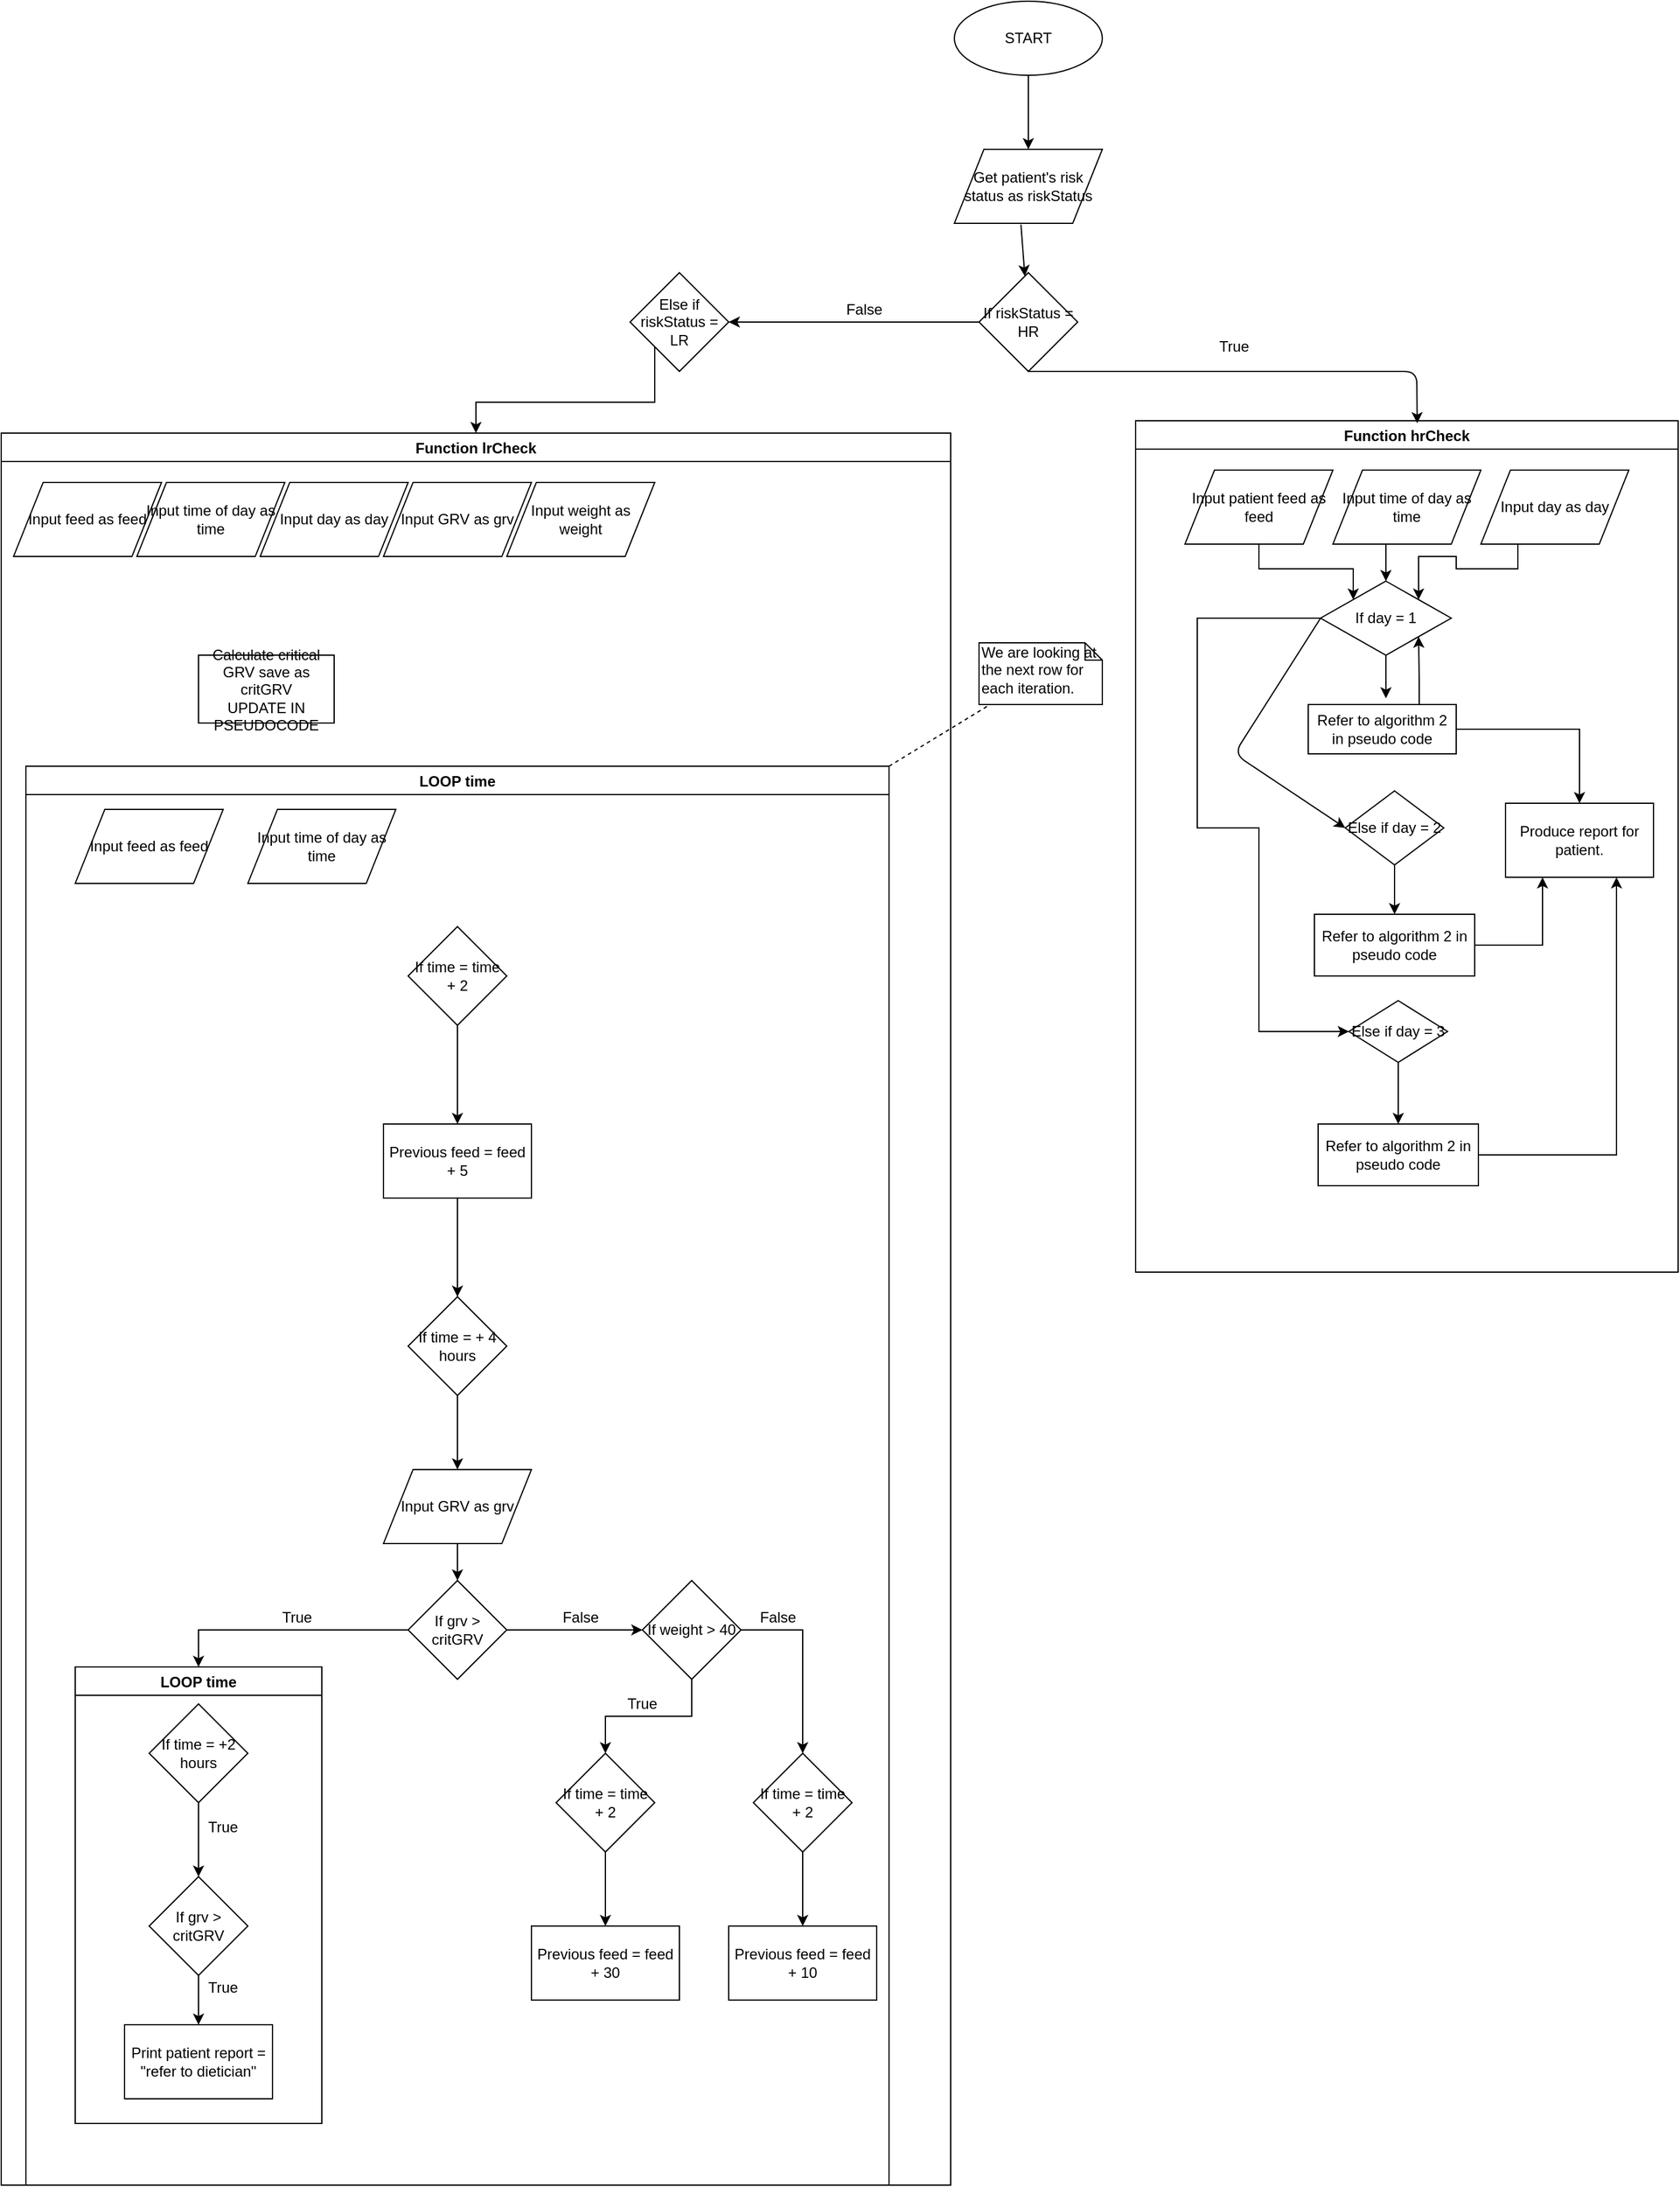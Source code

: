 <mxfile version="12.7.9" type="device"><diagram id="C5RBs43oDa-KdzZeNtuy" name="Page-1"><mxGraphModel dx="2249" dy="772" grid="1" gridSize="10" guides="1" tooltips="1" connect="1" arrows="1" fold="1" page="1" pageScale="1" pageWidth="827" pageHeight="1169" math="0" shadow="0"><root><mxCell id="WIyWlLk6GJQsqaUBKTNV-0"/><mxCell id="WIyWlLk6GJQsqaUBKTNV-1" parent="WIyWlLk6GJQsqaUBKTNV-0"/><mxCell id="mkg-h_tqtPTonH-50F9G-0" value="START" style="ellipse;whiteSpace=wrap;html=1;" parent="WIyWlLk6GJQsqaUBKTNV-1" vertex="1"><mxGeometry x="353" y="50" width="120" height="60" as="geometry"/></mxCell><mxCell id="mkg-h_tqtPTonH-50F9G-1" value="Get patient's risk status as riskStatus" style="shape=parallelogram;perimeter=parallelogramPerimeter;whiteSpace=wrap;html=1;" parent="WIyWlLk6GJQsqaUBKTNV-1" vertex="1"><mxGeometry x="353" y="170" width="120" height="60" as="geometry"/></mxCell><mxCell id="mkg-h_tqtPTonH-50F9G-2" value="" style="endArrow=classic;html=1;entryX=0.5;entryY=0;entryDx=0;entryDy=0;" parent="WIyWlLk6GJQsqaUBKTNV-1" source="mkg-h_tqtPTonH-50F9G-0" target="mkg-h_tqtPTonH-50F9G-1" edge="1"><mxGeometry width="50" height="50" relative="1" as="geometry"><mxPoint x="340" y="270" as="sourcePoint"/><mxPoint x="400" y="140" as="targetPoint"/></mxGeometry></mxCell><mxCell id="mkg-h_tqtPTonH-50F9G-3" value="If riskStatus = HR" style="rhombus;whiteSpace=wrap;html=1;" parent="WIyWlLk6GJQsqaUBKTNV-1" vertex="1"><mxGeometry x="373" y="270" width="80" height="80" as="geometry"/></mxCell><mxCell id="cBOBdkckyFNKxuJ2HhrZ-23" style="edgeStyle=orthogonalEdgeStyle;rounded=0;orthogonalLoop=1;jettySize=auto;html=1;exitX=0;exitY=1;exitDx=0;exitDy=0;" edge="1" parent="WIyWlLk6GJQsqaUBKTNV-1" source="mkg-h_tqtPTonH-50F9G-4" target="cBOBdkckyFNKxuJ2HhrZ-0"><mxGeometry relative="1" as="geometry"/></mxCell><mxCell id="mkg-h_tqtPTonH-50F9G-4" value="Else if riskStatus = LR" style="rhombus;whiteSpace=wrap;html=1;" parent="WIyWlLk6GJQsqaUBKTNV-1" vertex="1"><mxGeometry x="90" y="270" width="80" height="80" as="geometry"/></mxCell><mxCell id="mkg-h_tqtPTonH-50F9G-6" value="False" style="text;html=1;strokeColor=none;fillColor=none;align=center;verticalAlign=middle;whiteSpace=wrap;rounded=0;" parent="WIyWlLk6GJQsqaUBKTNV-1" vertex="1"><mxGeometry x="260" y="290" width="40" height="20" as="geometry"/></mxCell><mxCell id="mkg-h_tqtPTonH-50F9G-7" value="" style="endArrow=classic;html=1;exitX=0;exitY=0.5;exitDx=0;exitDy=0;" parent="WIyWlLk6GJQsqaUBKTNV-1" source="mkg-h_tqtPTonH-50F9G-3" target="mkg-h_tqtPTonH-50F9G-4" edge="1"><mxGeometry width="50" height="50" relative="1" as="geometry"><mxPoint x="413" y="350" as="sourcePoint"/><mxPoint x="413" y="400" as="targetPoint"/></mxGeometry></mxCell><mxCell id="mkg-h_tqtPTonH-50F9G-9" value="" style="endArrow=classic;html=1;exitX=0.45;exitY=1.017;exitDx=0;exitDy=0;exitPerimeter=0;" parent="WIyWlLk6GJQsqaUBKTNV-1" source="mkg-h_tqtPTonH-50F9G-1" target="mkg-h_tqtPTonH-50F9G-3" edge="1"><mxGeometry width="50" height="50" relative="1" as="geometry"><mxPoint x="270" y="560" as="sourcePoint"/><mxPoint x="320" y="510" as="targetPoint"/></mxGeometry></mxCell><mxCell id="mkg-h_tqtPTonH-50F9G-11" value="Function hrCheck" style="swimlane;" parent="WIyWlLk6GJQsqaUBKTNV-1" vertex="1"><mxGeometry x="500" y="390" width="440" height="690" as="geometry"><mxRectangle x="210" y="420" width="130" height="23" as="alternateBounds"/></mxGeometry></mxCell><mxCell id="HJg3ob6l5H8S-8j6q5Gc-4" style="edgeStyle=orthogonalEdgeStyle;rounded=0;orthogonalLoop=1;jettySize=auto;html=1;entryX=0;entryY=0;entryDx=0;entryDy=0;" parent="mkg-h_tqtPTonH-50F9G-11" source="mkg-h_tqtPTonH-50F9G-13" target="mkg-h_tqtPTonH-50F9G-24" edge="1"><mxGeometry relative="1" as="geometry"/></mxCell><mxCell id="mkg-h_tqtPTonH-50F9G-13" value="Input patient feed as feed" style="shape=parallelogram;perimeter=parallelogramPerimeter;whiteSpace=wrap;html=1;" parent="mkg-h_tqtPTonH-50F9G-11" vertex="1"><mxGeometry x="40" y="40" width="120" height="60" as="geometry"/></mxCell><mxCell id="HJg3ob6l5H8S-8j6q5Gc-5" style="edgeStyle=orthogonalEdgeStyle;rounded=0;orthogonalLoop=1;jettySize=auto;html=1;exitX=0.5;exitY=1;exitDx=0;exitDy=0;entryX=0.5;entryY=0;entryDx=0;entryDy=0;" parent="mkg-h_tqtPTonH-50F9G-11" source="mkg-h_tqtPTonH-50F9G-14" target="mkg-h_tqtPTonH-50F9G-24" edge="1"><mxGeometry relative="1" as="geometry"/></mxCell><mxCell id="mkg-h_tqtPTonH-50F9G-14" value="Input time of day as time" style="shape=parallelogram;perimeter=parallelogramPerimeter;whiteSpace=wrap;html=1;" parent="mkg-h_tqtPTonH-50F9G-11" vertex="1"><mxGeometry x="160" y="40" width="120" height="60" as="geometry"/></mxCell><mxCell id="HJg3ob6l5H8S-8j6q5Gc-0" value="" style="edgeStyle=orthogonalEdgeStyle;rounded=0;orthogonalLoop=1;jettySize=auto;html=1;" parent="mkg-h_tqtPTonH-50F9G-11" source="mkg-h_tqtPTonH-50F9G-24" edge="1"><mxGeometry relative="1" as="geometry"><mxPoint x="203" y="225" as="targetPoint"/></mxGeometry></mxCell><mxCell id="HJg3ob6l5H8S-8j6q5Gc-13" style="edgeStyle=orthogonalEdgeStyle;rounded=0;orthogonalLoop=1;jettySize=auto;html=1;entryX=0;entryY=0.5;entryDx=0;entryDy=0;" parent="mkg-h_tqtPTonH-50F9G-11" source="mkg-h_tqtPTonH-50F9G-24" target="HJg3ob6l5H8S-8j6q5Gc-10" edge="1"><mxGeometry relative="1" as="geometry"><Array as="points"><mxPoint x="50" y="160"/><mxPoint x="50" y="330"/><mxPoint x="100" y="330"/><mxPoint x="100" y="495"/></Array></mxGeometry></mxCell><mxCell id="mkg-h_tqtPTonH-50F9G-24" value="If day = 1" style="rhombus;whiteSpace=wrap;html=1;" parent="mkg-h_tqtPTonH-50F9G-11" vertex="1"><mxGeometry x="150" y="130" width="106" height="60" as="geometry"/></mxCell><mxCell id="HJg3ob6l5H8S-8j6q5Gc-6" style="edgeStyle=orthogonalEdgeStyle;rounded=0;orthogonalLoop=1;jettySize=auto;html=1;exitX=0.25;exitY=1;exitDx=0;exitDy=0;entryX=1;entryY=0;entryDx=0;entryDy=0;" parent="mkg-h_tqtPTonH-50F9G-11" source="mkg-h_tqtPTonH-50F9G-25" target="mkg-h_tqtPTonH-50F9G-24" edge="1"><mxGeometry relative="1" as="geometry"/></mxCell><mxCell id="mkg-h_tqtPTonH-50F9G-25" value="Input day as day" style="shape=parallelogram;perimeter=parallelogramPerimeter;whiteSpace=wrap;html=1;" parent="mkg-h_tqtPTonH-50F9G-11" vertex="1"><mxGeometry x="280" y="40" width="120" height="60" as="geometry"/></mxCell><mxCell id="HJg3ob6l5H8S-8j6q5Gc-7" style="edgeStyle=orthogonalEdgeStyle;rounded=0;orthogonalLoop=1;jettySize=auto;html=1;exitX=0.75;exitY=0;exitDx=0;exitDy=0;entryX=1;entryY=1;entryDx=0;entryDy=0;" parent="mkg-h_tqtPTonH-50F9G-11" source="mkg-h_tqtPTonH-50F9G-28" target="mkg-h_tqtPTonH-50F9G-24" edge="1"><mxGeometry relative="1" as="geometry"/></mxCell><mxCell id="HJg3ob6l5H8S-8j6q5Gc-17" style="edgeStyle=orthogonalEdgeStyle;rounded=0;orthogonalLoop=1;jettySize=auto;html=1;entryX=0.5;entryY=0;entryDx=0;entryDy=0;" parent="mkg-h_tqtPTonH-50F9G-11" source="mkg-h_tqtPTonH-50F9G-28" target="HJg3ob6l5H8S-8j6q5Gc-15" edge="1"><mxGeometry relative="1" as="geometry"/></mxCell><mxCell id="mkg-h_tqtPTonH-50F9G-28" value="Refer to algorithm 2 in pseudo code" style="rounded=0;whiteSpace=wrap;html=1;" parent="mkg-h_tqtPTonH-50F9G-11" vertex="1"><mxGeometry x="140" y="230" width="120" height="40" as="geometry"/></mxCell><mxCell id="HJg3ob6l5H8S-8j6q5Gc-9" style="edgeStyle=orthogonalEdgeStyle;rounded=0;orthogonalLoop=1;jettySize=auto;html=1;exitX=0.5;exitY=1;exitDx=0;exitDy=0;entryX=0.5;entryY=0;entryDx=0;entryDy=0;" parent="mkg-h_tqtPTonH-50F9G-11" source="HJg3ob6l5H8S-8j6q5Gc-1" target="HJg3ob6l5H8S-8j6q5Gc-8" edge="1"><mxGeometry relative="1" as="geometry"/></mxCell><mxCell id="HJg3ob6l5H8S-8j6q5Gc-1" value="Else if day = 2" style="rhombus;whiteSpace=wrap;html=1;" parent="mkg-h_tqtPTonH-50F9G-11" vertex="1"><mxGeometry x="170" y="300" width="80" height="60" as="geometry"/></mxCell><mxCell id="HJg3ob6l5H8S-8j6q5Gc-2" value="" style="endArrow=classic;html=1;exitX=0;exitY=0.5;exitDx=0;exitDy=0;entryX=0;entryY=0.5;entryDx=0;entryDy=0;" parent="mkg-h_tqtPTonH-50F9G-11" source="mkg-h_tqtPTonH-50F9G-24" target="HJg3ob6l5H8S-8j6q5Gc-1" edge="1"><mxGeometry width="50" height="50" relative="1" as="geometry"><mxPoint x="180" y="310" as="sourcePoint"/><mxPoint x="230" y="260" as="targetPoint"/><Array as="points"><mxPoint x="80" y="270"/></Array></mxGeometry></mxCell><mxCell id="HJg3ob6l5H8S-8j6q5Gc-18" style="edgeStyle=orthogonalEdgeStyle;rounded=0;orthogonalLoop=1;jettySize=auto;html=1;entryX=0.25;entryY=1;entryDx=0;entryDy=0;" parent="mkg-h_tqtPTonH-50F9G-11" source="HJg3ob6l5H8S-8j6q5Gc-8" target="HJg3ob6l5H8S-8j6q5Gc-15" edge="1"><mxGeometry relative="1" as="geometry"/></mxCell><mxCell id="HJg3ob6l5H8S-8j6q5Gc-8" value="Refer to algorithm 2 in pseudo code" style="rounded=0;whiteSpace=wrap;html=1;" parent="mkg-h_tqtPTonH-50F9G-11" vertex="1"><mxGeometry x="145" y="400" width="130" height="50" as="geometry"/></mxCell><mxCell id="HJg3ob6l5H8S-8j6q5Gc-14" style="edgeStyle=orthogonalEdgeStyle;rounded=0;orthogonalLoop=1;jettySize=auto;html=1;" parent="mkg-h_tqtPTonH-50F9G-11" source="HJg3ob6l5H8S-8j6q5Gc-10" target="HJg3ob6l5H8S-8j6q5Gc-11" edge="1"><mxGeometry relative="1" as="geometry"/></mxCell><mxCell id="HJg3ob6l5H8S-8j6q5Gc-10" value="Else if day = 3" style="rhombus;whiteSpace=wrap;html=1;" parent="mkg-h_tqtPTonH-50F9G-11" vertex="1"><mxGeometry x="173" y="470" width="80" height="50" as="geometry"/></mxCell><mxCell id="HJg3ob6l5H8S-8j6q5Gc-19" style="edgeStyle=orthogonalEdgeStyle;rounded=0;orthogonalLoop=1;jettySize=auto;html=1;entryX=0.75;entryY=1;entryDx=0;entryDy=0;" parent="mkg-h_tqtPTonH-50F9G-11" source="HJg3ob6l5H8S-8j6q5Gc-11" target="HJg3ob6l5H8S-8j6q5Gc-15" edge="1"><mxGeometry relative="1" as="geometry"/></mxCell><mxCell id="HJg3ob6l5H8S-8j6q5Gc-11" value="Refer to algorithm 2 in pseudo code" style="rounded=0;whiteSpace=wrap;html=1;" parent="mkg-h_tqtPTonH-50F9G-11" vertex="1"><mxGeometry x="148" y="570" width="130" height="50" as="geometry"/></mxCell><mxCell id="HJg3ob6l5H8S-8j6q5Gc-15" value="Produce report for patient." style="rounded=0;whiteSpace=wrap;html=1;" parent="mkg-h_tqtPTonH-50F9G-11" vertex="1"><mxGeometry x="300" y="310" width="120" height="60" as="geometry"/></mxCell><mxCell id="mkg-h_tqtPTonH-50F9G-15" value="" style="endArrow=classic;html=1;exitX=0.5;exitY=1;exitDx=0;exitDy=0;entryX=0.519;entryY=0.003;entryDx=0;entryDy=0;entryPerimeter=0;" parent="WIyWlLk6GJQsqaUBKTNV-1" source="mkg-h_tqtPTonH-50F9G-3" target="mkg-h_tqtPTonH-50F9G-11" edge="1"><mxGeometry width="50" height="50" relative="1" as="geometry"><mxPoint x="190" y="820" as="sourcePoint"/><mxPoint x="240" y="770" as="targetPoint"/><Array as="points"><mxPoint x="728" y="350"/></Array></mxGeometry></mxCell><mxCell id="cBOBdkckyFNKxuJ2HhrZ-0" value="Function lrCheck" style="swimlane;" vertex="1" parent="WIyWlLk6GJQsqaUBKTNV-1"><mxGeometry x="-420" y="400" width="770" height="1420" as="geometry"><mxRectangle x="210" y="420" width="130" height="23" as="alternateBounds"/></mxGeometry></mxCell><mxCell id="cBOBdkckyFNKxuJ2HhrZ-26" value="Input feed as feed" style="shape=parallelogram;perimeter=parallelogramPerimeter;whiteSpace=wrap;html=1;" vertex="1" parent="cBOBdkckyFNKxuJ2HhrZ-0"><mxGeometry x="10" y="40" width="120" height="60" as="geometry"/></mxCell><mxCell id="cBOBdkckyFNKxuJ2HhrZ-27" value="Input time of day as time" style="shape=parallelogram;perimeter=parallelogramPerimeter;whiteSpace=wrap;html=1;" vertex="1" parent="cBOBdkckyFNKxuJ2HhrZ-0"><mxGeometry x="110" y="40" width="120" height="60" as="geometry"/></mxCell><mxCell id="cBOBdkckyFNKxuJ2HhrZ-28" value="Input day as day" style="shape=parallelogram;perimeter=parallelogramPerimeter;whiteSpace=wrap;html=1;" vertex="1" parent="cBOBdkckyFNKxuJ2HhrZ-0"><mxGeometry x="210" y="40" width="120" height="60" as="geometry"/></mxCell><mxCell id="cBOBdkckyFNKxuJ2HhrZ-29" value="Calculate critical GRV save as critGRV&lt;br&gt;UPDATE IN PSEUDOCODE" style="rounded=0;whiteSpace=wrap;html=1;" vertex="1" parent="cBOBdkckyFNKxuJ2HhrZ-0"><mxGeometry x="160" y="180" width="110" height="55" as="geometry"/></mxCell><mxCell id="cBOBdkckyFNKxuJ2HhrZ-30" value="Input GRV as grv" style="shape=parallelogram;perimeter=parallelogramPerimeter;whiteSpace=wrap;html=1;" vertex="1" parent="cBOBdkckyFNKxuJ2HhrZ-0"><mxGeometry x="310" y="40" width="120" height="60" as="geometry"/></mxCell><mxCell id="cBOBdkckyFNKxuJ2HhrZ-31" value="Input weight as weight" style="shape=parallelogram;perimeter=parallelogramPerimeter;whiteSpace=wrap;html=1;" vertex="1" parent="cBOBdkckyFNKxuJ2HhrZ-0"><mxGeometry x="410" y="40" width="120" height="60" as="geometry"/></mxCell><mxCell id="cBOBdkckyFNKxuJ2HhrZ-32" value="LOOP time" style="swimlane;" vertex="1" parent="cBOBdkckyFNKxuJ2HhrZ-0"><mxGeometry x="20" y="270" width="700" height="1150" as="geometry"/></mxCell><mxCell id="cBOBdkckyFNKxuJ2HhrZ-35" value="Input feed as feed" style="shape=parallelogram;perimeter=parallelogramPerimeter;whiteSpace=wrap;html=1;" vertex="1" parent="cBOBdkckyFNKxuJ2HhrZ-32"><mxGeometry x="40" y="35" width="120" height="60" as="geometry"/></mxCell><mxCell id="cBOBdkckyFNKxuJ2HhrZ-36" value="Input time of day as time" style="shape=parallelogram;perimeter=parallelogramPerimeter;whiteSpace=wrap;html=1;" vertex="1" parent="cBOBdkckyFNKxuJ2HhrZ-32"><mxGeometry x="180" y="35" width="120" height="60" as="geometry"/></mxCell><mxCell id="cBOBdkckyFNKxuJ2HhrZ-41" style="edgeStyle=orthogonalEdgeStyle;rounded=0;orthogonalLoop=1;jettySize=auto;html=1;exitX=0.5;exitY=1;exitDx=0;exitDy=0;" edge="1" parent="cBOBdkckyFNKxuJ2HhrZ-32" source="cBOBdkckyFNKxuJ2HhrZ-37" target="cBOBdkckyFNKxuJ2HhrZ-40"><mxGeometry relative="1" as="geometry"/></mxCell><mxCell id="cBOBdkckyFNKxuJ2HhrZ-37" value="If time = + 4 hours" style="rhombus;whiteSpace=wrap;html=1;" vertex="1" parent="cBOBdkckyFNKxuJ2HhrZ-32"><mxGeometry x="310" y="430" width="80" height="80" as="geometry"/></mxCell><mxCell id="cBOBdkckyFNKxuJ2HhrZ-44" style="edgeStyle=orthogonalEdgeStyle;rounded=0;orthogonalLoop=1;jettySize=auto;html=1;exitX=0.5;exitY=1;exitDx=0;exitDy=0;" edge="1" parent="cBOBdkckyFNKxuJ2HhrZ-32" source="cBOBdkckyFNKxuJ2HhrZ-40" target="cBOBdkckyFNKxuJ2HhrZ-43"><mxGeometry relative="1" as="geometry"/></mxCell><mxCell id="cBOBdkckyFNKxuJ2HhrZ-40" value="Input GRV as grv" style="shape=parallelogram;perimeter=parallelogramPerimeter;whiteSpace=wrap;html=1;" vertex="1" parent="cBOBdkckyFNKxuJ2HhrZ-32"><mxGeometry x="290" y="570" width="120" height="60" as="geometry"/></mxCell><mxCell id="cBOBdkckyFNKxuJ2HhrZ-107" style="edgeStyle=orthogonalEdgeStyle;rounded=0;orthogonalLoop=1;jettySize=auto;html=1;entryX=0;entryY=0.5;entryDx=0;entryDy=0;" edge="1" parent="cBOBdkckyFNKxuJ2HhrZ-32" source="cBOBdkckyFNKxuJ2HhrZ-43" target="cBOBdkckyFNKxuJ2HhrZ-106"><mxGeometry relative="1" as="geometry"/></mxCell><mxCell id="cBOBdkckyFNKxuJ2HhrZ-43" value="If grv &amp;gt; critGRV" style="rhombus;whiteSpace=wrap;html=1;" vertex="1" parent="cBOBdkckyFNKxuJ2HhrZ-32"><mxGeometry x="310" y="660" width="80" height="80" as="geometry"/></mxCell><mxCell id="cBOBdkckyFNKxuJ2HhrZ-48" value="True" style="text;html=1;strokeColor=none;fillColor=none;align=center;verticalAlign=middle;whiteSpace=wrap;rounded=0;" vertex="1" parent="cBOBdkckyFNKxuJ2HhrZ-32"><mxGeometry x="200" y="680" width="40" height="20" as="geometry"/></mxCell><mxCell id="cBOBdkckyFNKxuJ2HhrZ-45" value="LOOP time" style="swimlane;" vertex="1" parent="cBOBdkckyFNKxuJ2HhrZ-32"><mxGeometry x="40" y="730" width="200" height="370" as="geometry"/></mxCell><mxCell id="cBOBdkckyFNKxuJ2HhrZ-52" style="edgeStyle=orthogonalEdgeStyle;rounded=0;orthogonalLoop=1;jettySize=auto;html=1;exitX=0.5;exitY=1;exitDx=0;exitDy=0;entryX=0.5;entryY=0;entryDx=0;entryDy=0;" edge="1" parent="cBOBdkckyFNKxuJ2HhrZ-45" source="cBOBdkckyFNKxuJ2HhrZ-50" target="cBOBdkckyFNKxuJ2HhrZ-51"><mxGeometry relative="1" as="geometry"/></mxCell><mxCell id="cBOBdkckyFNKxuJ2HhrZ-50" value="If time = +2 hours" style="rhombus;whiteSpace=wrap;html=1;" vertex="1" parent="cBOBdkckyFNKxuJ2HhrZ-45"><mxGeometry x="60" y="30" width="80" height="80" as="geometry"/></mxCell><mxCell id="cBOBdkckyFNKxuJ2HhrZ-54" style="edgeStyle=orthogonalEdgeStyle;rounded=0;orthogonalLoop=1;jettySize=auto;html=1;exitX=0.5;exitY=1;exitDx=0;exitDy=0;entryX=0.5;entryY=0;entryDx=0;entryDy=0;" edge="1" parent="cBOBdkckyFNKxuJ2HhrZ-45" source="cBOBdkckyFNKxuJ2HhrZ-51" target="cBOBdkckyFNKxuJ2HhrZ-53"><mxGeometry relative="1" as="geometry"/></mxCell><mxCell id="cBOBdkckyFNKxuJ2HhrZ-51" value="If grv &amp;gt; critGRV" style="rhombus;whiteSpace=wrap;html=1;" vertex="1" parent="cBOBdkckyFNKxuJ2HhrZ-45"><mxGeometry x="60" y="170" width="80" height="80" as="geometry"/></mxCell><mxCell id="cBOBdkckyFNKxuJ2HhrZ-53" value="Print patient report = &quot;refer to dietician&quot;" style="rounded=0;whiteSpace=wrap;html=1;" vertex="1" parent="cBOBdkckyFNKxuJ2HhrZ-45"><mxGeometry x="40" y="290" width="120" height="60" as="geometry"/></mxCell><mxCell id="cBOBdkckyFNKxuJ2HhrZ-56" value="True" style="text;html=1;strokeColor=none;fillColor=none;align=center;verticalAlign=middle;whiteSpace=wrap;rounded=0;" vertex="1" parent="cBOBdkckyFNKxuJ2HhrZ-45"><mxGeometry x="100" y="120" width="40" height="20" as="geometry"/></mxCell><mxCell id="cBOBdkckyFNKxuJ2HhrZ-57" value="True" style="text;html=1;strokeColor=none;fillColor=none;align=center;verticalAlign=middle;whiteSpace=wrap;rounded=0;" vertex="1" parent="cBOBdkckyFNKxuJ2HhrZ-45"><mxGeometry x="100" y="250" width="40" height="20" as="geometry"/></mxCell><mxCell id="cBOBdkckyFNKxuJ2HhrZ-47" style="edgeStyle=orthogonalEdgeStyle;rounded=0;orthogonalLoop=1;jettySize=auto;html=1;entryX=0.5;entryY=0;entryDx=0;entryDy=0;" edge="1" parent="cBOBdkckyFNKxuJ2HhrZ-32" source="cBOBdkckyFNKxuJ2HhrZ-43" target="cBOBdkckyFNKxuJ2HhrZ-45"><mxGeometry relative="1" as="geometry"><mxPoint x="440" y="680" as="targetPoint"/></mxGeometry></mxCell><mxCell id="cBOBdkckyFNKxuJ2HhrZ-78" style="edgeStyle=orthogonalEdgeStyle;rounded=0;orthogonalLoop=1;jettySize=auto;html=1;" edge="1" parent="cBOBdkckyFNKxuJ2HhrZ-32" source="cBOBdkckyFNKxuJ2HhrZ-58" target="cBOBdkckyFNKxuJ2HhrZ-37"><mxGeometry relative="1" as="geometry"/></mxCell><mxCell id="cBOBdkckyFNKxuJ2HhrZ-58" value="Previous feed = feed + 5" style="rounded=0;whiteSpace=wrap;html=1;" vertex="1" parent="cBOBdkckyFNKxuJ2HhrZ-32"><mxGeometry x="290" y="290" width="120" height="60" as="geometry"/></mxCell><mxCell id="cBOBdkckyFNKxuJ2HhrZ-103" style="edgeStyle=orthogonalEdgeStyle;rounded=0;orthogonalLoop=1;jettySize=auto;html=1;" edge="1" parent="cBOBdkckyFNKxuJ2HhrZ-32" source="cBOBdkckyFNKxuJ2HhrZ-79" target="cBOBdkckyFNKxuJ2HhrZ-58"><mxGeometry relative="1" as="geometry"><mxPoint x="350.0" y="250" as="targetPoint"/></mxGeometry></mxCell><mxCell id="cBOBdkckyFNKxuJ2HhrZ-79" value="If time = time + 2" style="rhombus;whiteSpace=wrap;html=1;" vertex="1" parent="cBOBdkckyFNKxuJ2HhrZ-32"><mxGeometry x="310" y="130" width="80" height="80" as="geometry"/></mxCell><mxCell id="cBOBdkckyFNKxuJ2HhrZ-111" style="edgeStyle=orthogonalEdgeStyle;rounded=0;orthogonalLoop=1;jettySize=auto;html=1;" edge="1" parent="cBOBdkckyFNKxuJ2HhrZ-32" source="cBOBdkckyFNKxuJ2HhrZ-106" target="cBOBdkckyFNKxuJ2HhrZ-110"><mxGeometry relative="1" as="geometry"/></mxCell><mxCell id="cBOBdkckyFNKxuJ2HhrZ-116" style="edgeStyle=orthogonalEdgeStyle;rounded=0;orthogonalLoop=1;jettySize=auto;html=1;entryX=0.5;entryY=0;entryDx=0;entryDy=0;" edge="1" parent="cBOBdkckyFNKxuJ2HhrZ-32" source="cBOBdkckyFNKxuJ2HhrZ-106" target="cBOBdkckyFNKxuJ2HhrZ-115"><mxGeometry relative="1" as="geometry"/></mxCell><mxCell id="cBOBdkckyFNKxuJ2HhrZ-106" value="If weight &amp;gt; 40" style="rhombus;whiteSpace=wrap;html=1;" vertex="1" parent="cBOBdkckyFNKxuJ2HhrZ-32"><mxGeometry x="500" y="660" width="80" height="80" as="geometry"/></mxCell><mxCell id="cBOBdkckyFNKxuJ2HhrZ-108" value="False" style="text;html=1;strokeColor=none;fillColor=none;align=center;verticalAlign=middle;whiteSpace=wrap;rounded=0;" vertex="1" parent="cBOBdkckyFNKxuJ2HhrZ-32"><mxGeometry x="430" y="680" width="40" height="20" as="geometry"/></mxCell><mxCell id="cBOBdkckyFNKxuJ2HhrZ-109" value="Previous feed = feed + 10" style="rounded=0;whiteSpace=wrap;html=1;" vertex="1" parent="cBOBdkckyFNKxuJ2HhrZ-32"><mxGeometry x="570" y="940" width="120" height="60" as="geometry"/></mxCell><mxCell id="cBOBdkckyFNKxuJ2HhrZ-112" style="edgeStyle=orthogonalEdgeStyle;rounded=0;orthogonalLoop=1;jettySize=auto;html=1;" edge="1" parent="cBOBdkckyFNKxuJ2HhrZ-32" source="cBOBdkckyFNKxuJ2HhrZ-110" target="cBOBdkckyFNKxuJ2HhrZ-109"><mxGeometry relative="1" as="geometry"/></mxCell><mxCell id="cBOBdkckyFNKxuJ2HhrZ-110" value="If time = time + 2" style="rhombus;whiteSpace=wrap;html=1;" vertex="1" parent="cBOBdkckyFNKxuJ2HhrZ-32"><mxGeometry x="590" y="800" width="80" height="80" as="geometry"/></mxCell><mxCell id="cBOBdkckyFNKxuJ2HhrZ-113" value="False" style="text;html=1;strokeColor=none;fillColor=none;align=center;verticalAlign=middle;whiteSpace=wrap;rounded=0;" vertex="1" parent="cBOBdkckyFNKxuJ2HhrZ-32"><mxGeometry x="590" y="680" width="40" height="20" as="geometry"/></mxCell><mxCell id="cBOBdkckyFNKxuJ2HhrZ-114" value="Previous feed = feed + 30" style="rounded=0;whiteSpace=wrap;html=1;" vertex="1" parent="cBOBdkckyFNKxuJ2HhrZ-32"><mxGeometry x="410" y="940" width="120" height="60" as="geometry"/></mxCell><mxCell id="cBOBdkckyFNKxuJ2HhrZ-117" style="edgeStyle=orthogonalEdgeStyle;rounded=0;orthogonalLoop=1;jettySize=auto;html=1;" edge="1" parent="cBOBdkckyFNKxuJ2HhrZ-32" source="cBOBdkckyFNKxuJ2HhrZ-115" target="cBOBdkckyFNKxuJ2HhrZ-114"><mxGeometry relative="1" as="geometry"/></mxCell><mxCell id="cBOBdkckyFNKxuJ2HhrZ-115" value="If time = time + 2" style="rhombus;whiteSpace=wrap;html=1;" vertex="1" parent="cBOBdkckyFNKxuJ2HhrZ-32"><mxGeometry x="430" y="800" width="80" height="80" as="geometry"/></mxCell><mxCell id="cBOBdkckyFNKxuJ2HhrZ-118" value="True" style="text;html=1;strokeColor=none;fillColor=none;align=center;verticalAlign=middle;whiteSpace=wrap;rounded=0;" vertex="1" parent="cBOBdkckyFNKxuJ2HhrZ-32"><mxGeometry x="480" y="750" width="40" height="20" as="geometry"/></mxCell><mxCell id="cBOBdkckyFNKxuJ2HhrZ-24" value="True" style="text;html=1;strokeColor=none;fillColor=none;align=center;verticalAlign=middle;whiteSpace=wrap;rounded=0;" vertex="1" parent="WIyWlLk6GJQsqaUBKTNV-1"><mxGeometry x="560" y="320" width="40" height="20" as="geometry"/></mxCell><mxCell id="cBOBdkckyFNKxuJ2HhrZ-38" value="We are looking at the next row for each iteration." style="shape=note;whiteSpace=wrap;html=1;size=14;verticalAlign=top;align=left;spacingTop=-6;" vertex="1" parent="WIyWlLk6GJQsqaUBKTNV-1"><mxGeometry x="373" y="570" width="100" height="50" as="geometry"/></mxCell><mxCell id="cBOBdkckyFNKxuJ2HhrZ-39" value="" style="endArrow=none;dashed=1;html=1;exitX=1;exitY=0;exitDx=0;exitDy=0;" edge="1" parent="WIyWlLk6GJQsqaUBKTNV-1" source="cBOBdkckyFNKxuJ2HhrZ-32" target="cBOBdkckyFNKxuJ2HhrZ-38"><mxGeometry width="50" height="50" relative="1" as="geometry"><mxPoint x="-340" y="730" as="sourcePoint"/><mxPoint x="-290" y="680" as="targetPoint"/></mxGeometry></mxCell></root></mxGraphModel></diagram></mxfile>